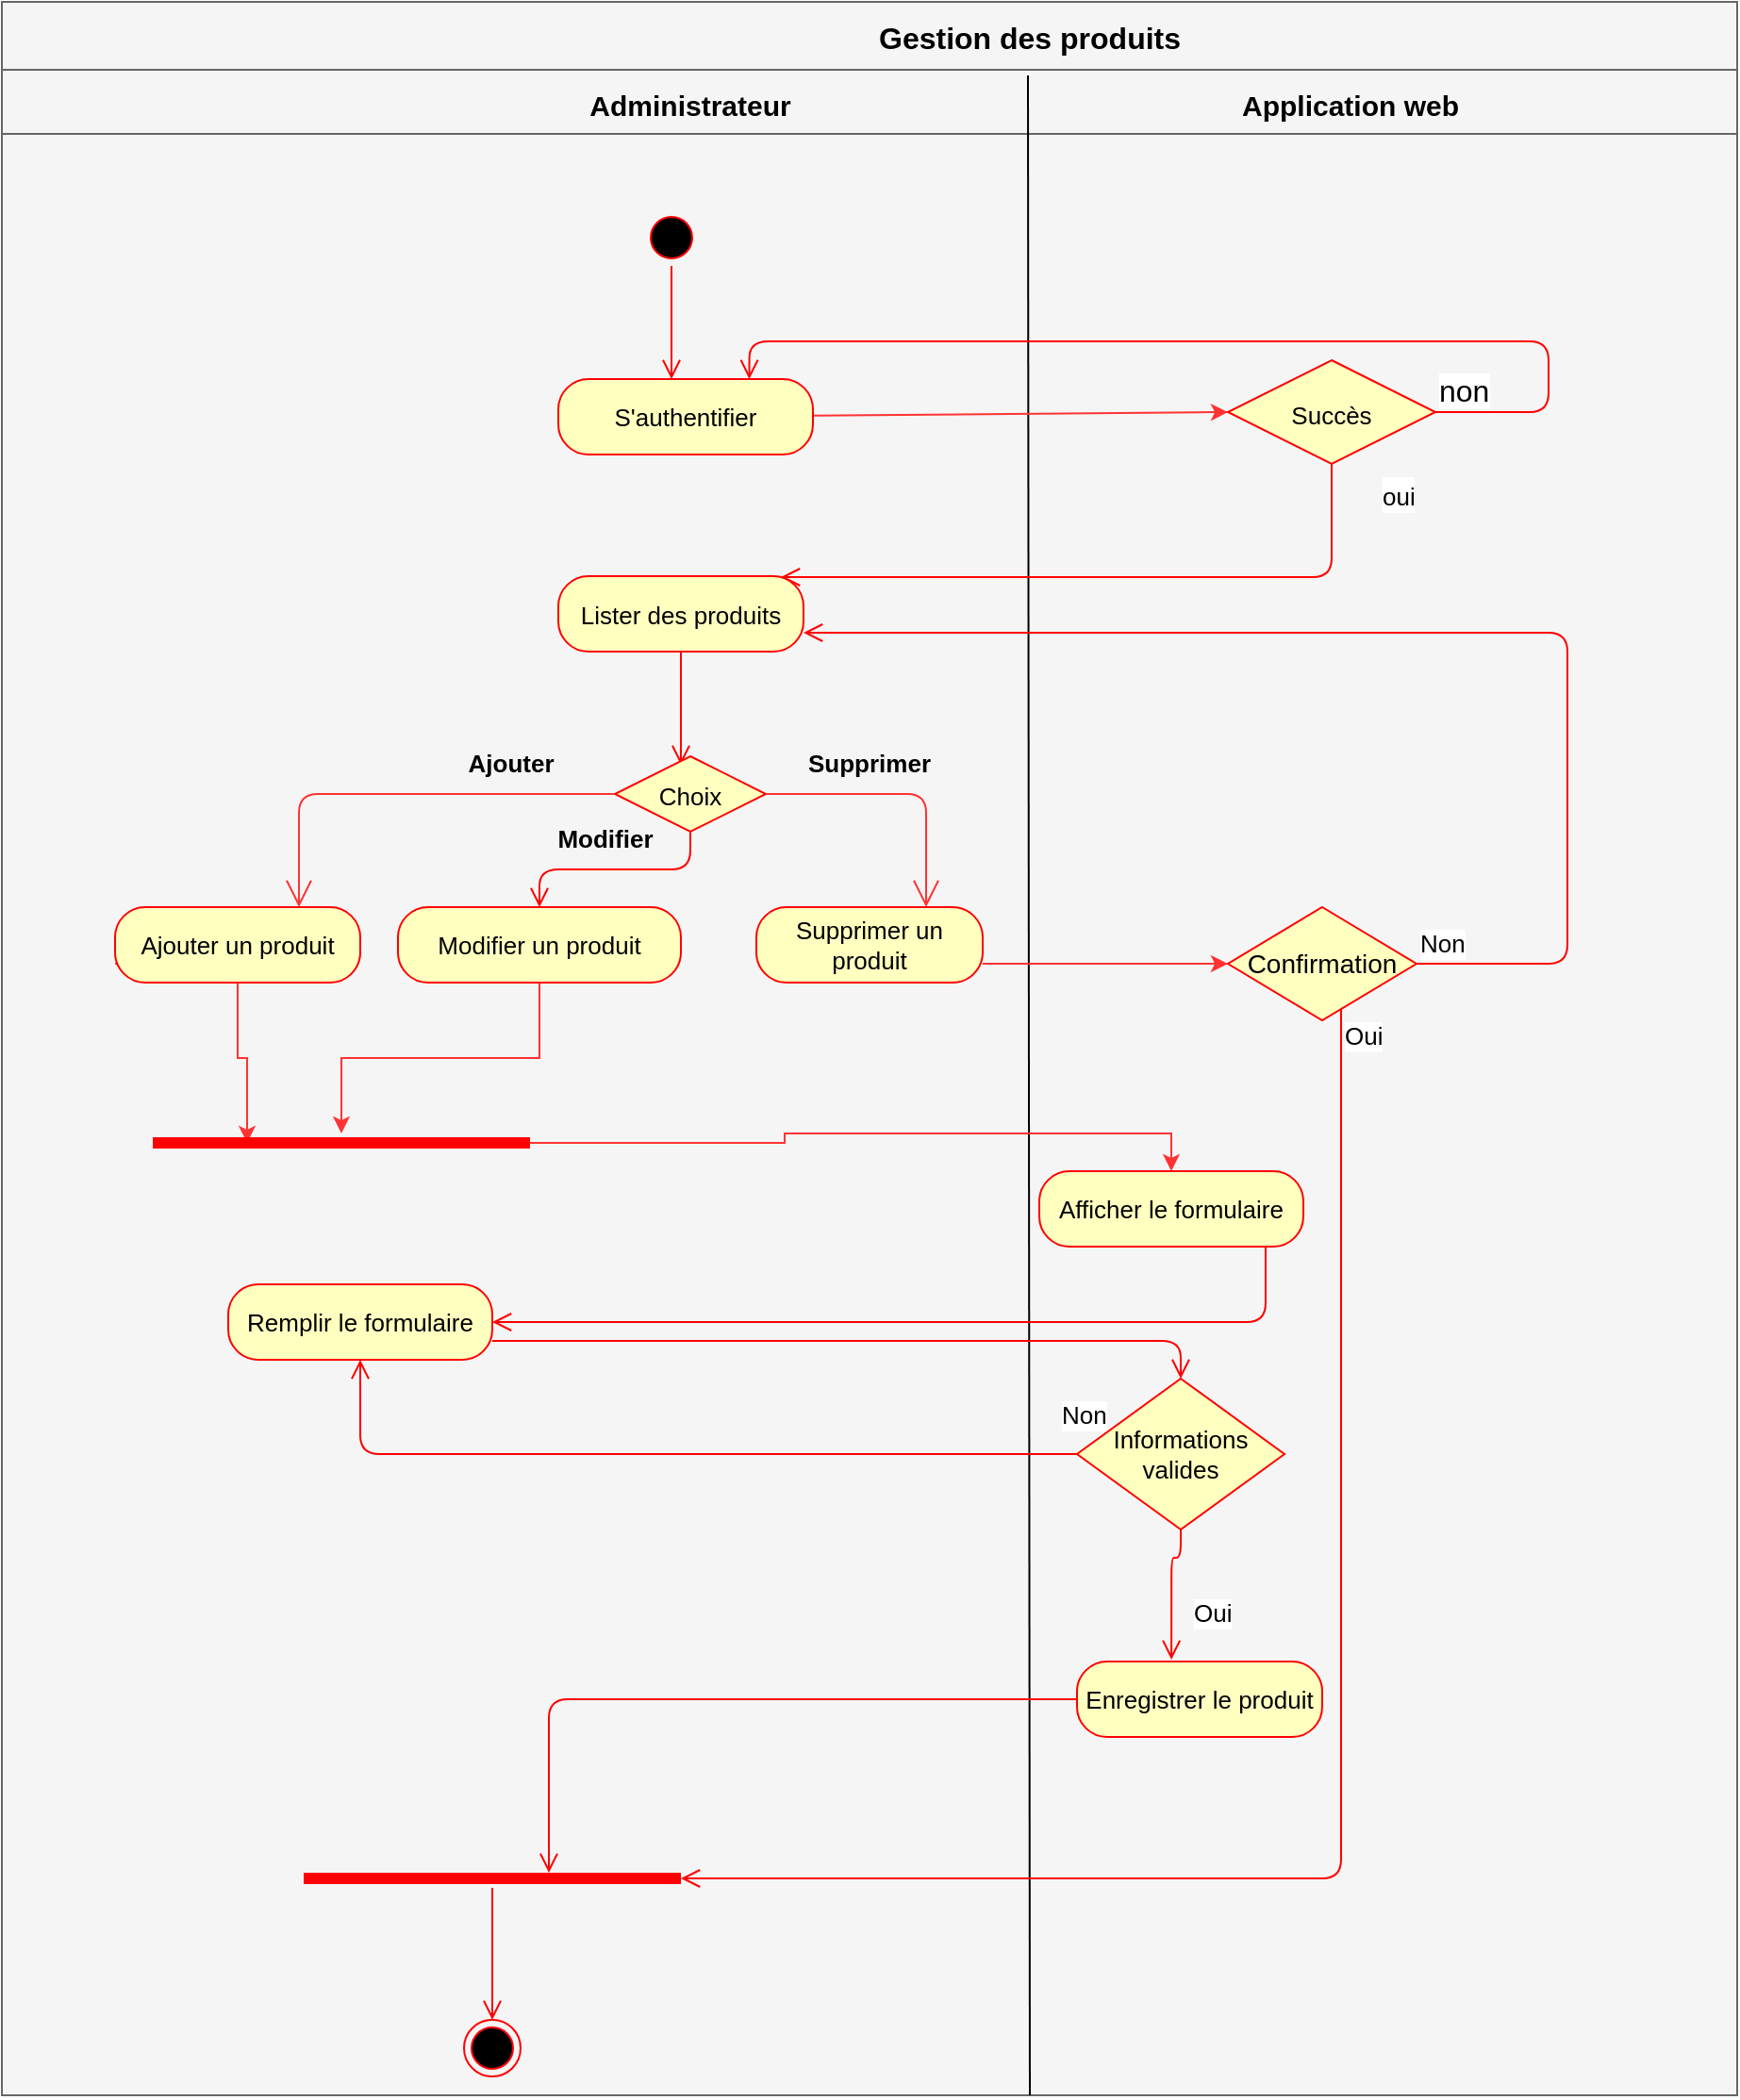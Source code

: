 <mxfile version="13.9.9" type="device"><diagram id="dVyytI1pU0LMVfpDe34l" name="Page-1"><mxGraphModel dx="1679" dy="486" grid="1" gridSize="10" guides="1" tooltips="1" connect="1" arrows="1" fold="1" page="1" pageScale="1" pageWidth="827" pageHeight="1169" math="0" shadow="0"><root><mxCell id="0"/><mxCell id="1" parent="0"/><mxCell id="2BmAlUDzaHL2ok4-7xah-40" value="" style="text;align=center;fontStyle=1;verticalAlign=middle;spacingLeft=3;spacingRight=3;strokeColor=#666666;rotatable=0;points=[[0,0.5],[1,0.5]];portConstraint=eastwest;fillColor=#f5f5f5;fontColor=#333333;fontSize=13;" vertex="1" parent="1"><mxGeometry x="-200" y="280" width="920" height="36" as="geometry"/></mxCell><mxCell id="2BmAlUDzaHL2ok4-7xah-41" value="" style="text;align=center;fontStyle=1;verticalAlign=middle;spacingLeft=3;spacingRight=3;strokeColor=#666666;rotatable=0;points=[[0,0.5],[1,0.5]];portConstraint=eastwest;fillColor=#f5f5f5;fontColor=#333333;" vertex="1" parent="1"><mxGeometry x="-200" y="316" width="920" height="36" as="geometry"/></mxCell><mxCell id="2BmAlUDzaHL2ok4-7xah-42" value="" style="text;align=center;fontStyle=1;verticalAlign=middle;spacingLeft=3;spacingRight=3;strokeColor=#666666;rotatable=0;points=[[0,0.5],[1,0.5]];portConstraint=eastwest;fillColor=#f5f5f5;fontColor=#333333;" vertex="1" parent="1"><mxGeometry x="-200" y="350" width="920" height="1040" as="geometry"/></mxCell><mxCell id="2BmAlUDzaHL2ok4-7xah-43" value="" style="endArrow=none;html=1;" edge="1" parent="1"><mxGeometry relative="1" as="geometry"><mxPoint x="344" y="319" as="sourcePoint"/><mxPoint x="345" y="1390" as="targetPoint"/></mxGeometry></mxCell><mxCell id="2BmAlUDzaHL2ok4-7xah-46" value="Administrateur" style="text;align=center;fontStyle=1;verticalAlign=middle;spacingLeft=3;spacingRight=3;strokeColor=none;rotatable=0;points=[[0,0.5],[1,0.5]];portConstraint=eastwest;fontSize=15;" vertex="1" parent="1"><mxGeometry x="100" y="321" width="130" height="26" as="geometry"/></mxCell><mxCell id="2BmAlUDzaHL2ok4-7xah-47" value="Application web" style="text;align=center;fontStyle=1;verticalAlign=middle;spacingLeft=3;spacingRight=3;strokeColor=none;rotatable=0;points=[[0,0.5],[1,0.5]];portConstraint=eastwest;fontSize=15;" vertex="1" parent="1"><mxGeometry x="450" y="321" width="130" height="26" as="geometry"/></mxCell><mxCell id="2BmAlUDzaHL2ok4-7xah-48" value="" style="ellipse;html=1;shape=startState;fillColor=#000000;strokeColor=#ff0000;fontSize=15;" vertex="1" parent="1"><mxGeometry x="140" y="390" width="30" height="30" as="geometry"/></mxCell><mxCell id="2BmAlUDzaHL2ok4-7xah-49" value="" style="edgeStyle=orthogonalEdgeStyle;html=1;verticalAlign=bottom;endArrow=open;endSize=8;strokeColor=#ff0000;fontSize=15;" edge="1" source="2BmAlUDzaHL2ok4-7xah-48" parent="1"><mxGeometry relative="1" as="geometry"><mxPoint x="155" y="480" as="targetPoint"/></mxGeometry></mxCell><mxCell id="2BmAlUDzaHL2ok4-7xah-58" style="edgeStyle=none;rounded=0;orthogonalLoop=1;jettySize=auto;html=1;entryX=0;entryY=0.5;entryDx=0;entryDy=0;fontSize=16;strokeColor=#FF3333;" edge="1" parent="1" source="2BmAlUDzaHL2ok4-7xah-50" target="2BmAlUDzaHL2ok4-7xah-54"><mxGeometry relative="1" as="geometry"/></mxCell><mxCell id="2BmAlUDzaHL2ok4-7xah-50" value="&lt;font style=&quot;font-size: 13px&quot;&gt;S'authentifier&lt;/font&gt;" style="rounded=1;whiteSpace=wrap;html=1;arcSize=40;fontColor=#000000;fillColor=#ffffc0;strokeColor=#ff0000;" vertex="1" parent="1"><mxGeometry x="95" y="480" width="135" height="40" as="geometry"/></mxCell><mxCell id="2BmAlUDzaHL2ok4-7xah-53" value="Gestion des produits" style="text;align=center;fontStyle=1;verticalAlign=middle;spacingLeft=3;spacingRight=3;strokeColor=none;rotatable=0;points=[[0,0.5],[1,0.5]];portConstraint=eastwest;fontSize=16;" vertex="1" parent="1"><mxGeometry x="240" y="285" width="210" height="26" as="geometry"/></mxCell><mxCell id="2BmAlUDzaHL2ok4-7xah-54" value="&lt;font style=&quot;font-size: 13px&quot;&gt;Succès&lt;/font&gt;" style="rhombus;whiteSpace=wrap;html=1;fillColor=#ffffc0;strokeColor=#ff0000;fontSize=16;" vertex="1" parent="1"><mxGeometry x="450" y="470" width="110" height="55" as="geometry"/></mxCell><mxCell id="2BmAlUDzaHL2ok4-7xah-55" value="non" style="edgeStyle=orthogonalEdgeStyle;html=1;align=left;verticalAlign=bottom;endArrow=open;endSize=8;strokeColor=#ff0000;fontSize=16;entryX=0.75;entryY=0;entryDx=0;entryDy=0;" edge="1" source="2BmAlUDzaHL2ok4-7xah-54" parent="1" target="2BmAlUDzaHL2ok4-7xah-50"><mxGeometry x="-1" relative="1" as="geometry"><mxPoint x="660" y="505" as="targetPoint"/><Array as="points"><mxPoint x="620" y="498"/><mxPoint x="620" y="460"/><mxPoint x="196" y="460"/></Array></mxGeometry></mxCell><mxCell id="2BmAlUDzaHL2ok4-7xah-56" value="&lt;font style=&quot;font-size: 13px&quot;&gt;oui&lt;/font&gt;" style="edgeStyle=orthogonalEdgeStyle;html=1;align=left;verticalAlign=top;endArrow=open;endSize=8;strokeColor=#ff0000;fontSize=16;entryX=0.908;entryY=-0.012;entryDx=0;entryDy=0;entryPerimeter=0;" edge="1" source="2BmAlUDzaHL2ok4-7xah-54" parent="1" target="2BmAlUDzaHL2ok4-7xah-59"><mxGeometry x="-1" y="25" relative="1" as="geometry"><mxPoint x="520" y="585" as="targetPoint"/><Array as="points"><mxPoint x="505" y="585"/></Array><mxPoint as="offset"/></mxGeometry></mxCell><mxCell id="2BmAlUDzaHL2ok4-7xah-59" value="&lt;font style=&quot;font-size: 13px&quot;&gt;Lister des produits&lt;/font&gt;" style="rounded=1;whiteSpace=wrap;html=1;arcSize=40;fontColor=#000000;fillColor=#ffffc0;strokeColor=#ff0000;" vertex="1" parent="1"><mxGeometry x="95" y="584.5" width="130" height="40" as="geometry"/></mxCell><mxCell id="2BmAlUDzaHL2ok4-7xah-60" value="" style="edgeStyle=orthogonalEdgeStyle;html=1;verticalAlign=bottom;endArrow=open;endSize=8;strokeColor=#ff0000;fontSize=16;" edge="1" source="2BmAlUDzaHL2ok4-7xah-59" parent="1"><mxGeometry relative="1" as="geometry"><mxPoint x="160" y="684.5" as="targetPoint"/></mxGeometry></mxCell><mxCell id="2BmAlUDzaHL2ok4-7xah-65" value="&lt;font style=&quot;font-size: 13px&quot;&gt;Choix&lt;/font&gt;" style="rhombus;whiteSpace=wrap;html=1;fillColor=#ffffc0;strokeColor=#ff0000;fontSize=16;" vertex="1" parent="1"><mxGeometry x="125" y="680" width="80" height="40" as="geometry"/></mxCell><mxCell id="2BmAlUDzaHL2ok4-7xah-66" value="" style="edgeStyle=orthogonalEdgeStyle;html=1;align=left;verticalAlign=bottom;endArrow=open;endSize=8;strokeColor=#ff0000;fontSize=16;entryX=0.5;entryY=0;entryDx=0;entryDy=0;" edge="1" source="2BmAlUDzaHL2ok4-7xah-65" parent="1" target="2BmAlUDzaHL2ok4-7xah-70"><mxGeometry x="-1" relative="1" as="geometry"><mxPoint x="430" y="570" as="targetPoint"/></mxGeometry></mxCell><mxCell id="2BmAlUDzaHL2ok4-7xah-85" style="rounded=0;orthogonalLoop=1;jettySize=auto;html=1;strokeColor=#FF3333;fontSize=13;entryX=0.25;entryY=0.5;entryDx=0;entryDy=0;entryPerimeter=0;edgeStyle=orthogonalEdgeStyle;exitX=0;exitY=0.75;exitDx=0;exitDy=0;" edge="1" parent="1" source="2BmAlUDzaHL2ok4-7xah-68" target="2BmAlUDzaHL2ok4-7xah-83"><mxGeometry relative="1" as="geometry"><mxPoint x="-70" y="890" as="targetPoint"/><Array as="points"><mxPoint x="-75" y="790"/><mxPoint x="-75" y="840"/><mxPoint x="-70" y="840"/></Array></mxGeometry></mxCell><mxCell id="2BmAlUDzaHL2ok4-7xah-68" value="&lt;font style=&quot;font-size: 13px&quot;&gt;Ajouter un produit&lt;/font&gt;" style="rounded=1;whiteSpace=wrap;html=1;arcSize=40;fontColor=#000000;fillColor=#ffffc0;strokeColor=#ff0000;" vertex="1" parent="1"><mxGeometry x="-140" y="760" width="130" height="40" as="geometry"/></mxCell><mxCell id="2BmAlUDzaHL2ok4-7xah-86" style="edgeStyle=orthogonalEdgeStyle;rounded=0;orthogonalLoop=1;jettySize=auto;html=1;strokeColor=#FF3333;fontSize=13;" edge="1" parent="1" source="2BmAlUDzaHL2ok4-7xah-70" target="2BmAlUDzaHL2ok4-7xah-83"><mxGeometry relative="1" as="geometry"/></mxCell><mxCell id="2BmAlUDzaHL2ok4-7xah-70" value="&lt;font style=&quot;font-size: 13px&quot;&gt;Modifier un produit&lt;/font&gt;" style="rounded=1;whiteSpace=wrap;html=1;arcSize=40;fontColor=#000000;fillColor=#ffffc0;strokeColor=#ff0000;" vertex="1" parent="1"><mxGeometry x="10" y="760" width="150" height="40" as="geometry"/></mxCell><mxCell id="2BmAlUDzaHL2ok4-7xah-82" style="edgeStyle=orthogonalEdgeStyle;rounded=0;orthogonalLoop=1;jettySize=auto;html=1;entryX=0;entryY=0.5;entryDx=0;entryDy=0;strokeColor=#FF3333;fontSize=13;" edge="1" parent="1" source="2BmAlUDzaHL2ok4-7xah-71" target="2BmAlUDzaHL2ok4-7xah-79"><mxGeometry relative="1" as="geometry"><Array as="points"><mxPoint x="360" y="790"/><mxPoint x="360" y="790"/></Array></mxGeometry></mxCell><mxCell id="2BmAlUDzaHL2ok4-7xah-71" value="&lt;font style=&quot;font-size: 13px&quot;&gt;Supprimer un produit&lt;/font&gt;" style="rounded=1;whiteSpace=wrap;html=1;arcSize=40;fontColor=#000000;fillColor=#ffffc0;strokeColor=#ff0000;" vertex="1" parent="1"><mxGeometry x="200" y="760" width="120" height="40" as="geometry"/></mxCell><mxCell id="2BmAlUDzaHL2ok4-7xah-72" value="" style="endArrow=open;endFill=1;endSize=12;html=1;strokeColor=#FF3333;fontSize=16;entryX=0.75;entryY=0;entryDx=0;entryDy=0;exitX=0;exitY=0.5;exitDx=0;exitDy=0;edgeStyle=orthogonalEdgeStyle;" edge="1" parent="1" source="2BmAlUDzaHL2ok4-7xah-65" target="2BmAlUDzaHL2ok4-7xah-68"><mxGeometry width="160" relative="1" as="geometry"><mxPoint x="40" y="700" as="sourcePoint"/><mxPoint x="200" y="700" as="targetPoint"/></mxGeometry></mxCell><mxCell id="2BmAlUDzaHL2ok4-7xah-74" value="" style="endArrow=open;endFill=1;endSize=12;html=1;strokeColor=#FF3333;fontSize=16;entryX=0.75;entryY=0;entryDx=0;entryDy=0;exitX=1;exitY=0.5;exitDx=0;exitDy=0;edgeStyle=orthogonalEdgeStyle;" edge="1" parent="1" source="2BmAlUDzaHL2ok4-7xah-65" target="2BmAlUDzaHL2ok4-7xah-71"><mxGeometry width="160" relative="1" as="geometry"><mxPoint x="355" y="740" as="sourcePoint"/><mxPoint x="180" y="800" as="targetPoint"/><Array as="points"><mxPoint x="290" y="700"/></Array></mxGeometry></mxCell><mxCell id="2BmAlUDzaHL2ok4-7xah-75" value="Ajouter" style="text;align=center;fontStyle=1;verticalAlign=middle;spacingLeft=3;spacingRight=3;strokeColor=none;rotatable=0;points=[[0,0.5],[1,0.5]];portConstraint=eastwest;fontSize=13;" vertex="1" parent="1"><mxGeometry x="30" y="670" width="80" height="26" as="geometry"/></mxCell><mxCell id="2BmAlUDzaHL2ok4-7xah-76" value="Modifier" style="text;align=center;fontStyle=1;verticalAlign=middle;spacingLeft=3;spacingRight=3;strokeColor=none;rotatable=0;points=[[0,0.5],[1,0.5]];portConstraint=eastwest;fontSize=13;" vertex="1" parent="1"><mxGeometry x="80" y="710" width="80" height="26" as="geometry"/></mxCell><mxCell id="2BmAlUDzaHL2ok4-7xah-77" value="Supprimer" style="text;align=center;fontStyle=1;verticalAlign=middle;spacingLeft=3;spacingRight=3;strokeColor=none;rotatable=0;points=[[0,0.5],[1,0.5]];portConstraint=eastwest;fontSize=13;" vertex="1" parent="1"><mxGeometry x="220" y="670" width="80" height="26" as="geometry"/></mxCell><mxCell id="2BmAlUDzaHL2ok4-7xah-79" value="&lt;font style=&quot;font-size: 14px&quot;&gt;Confirmation&lt;/font&gt;" style="rhombus;whiteSpace=wrap;html=1;fillColor=#ffffc0;strokeColor=#ff0000;fontSize=13;" vertex="1" parent="1"><mxGeometry x="450" y="760" width="100" height="60" as="geometry"/></mxCell><mxCell id="2BmAlUDzaHL2ok4-7xah-80" value="Non" style="edgeStyle=orthogonalEdgeStyle;html=1;align=left;verticalAlign=bottom;endArrow=open;endSize=8;strokeColor=#ff0000;fontSize=13;entryX=1;entryY=0.75;entryDx=0;entryDy=0;" edge="1" source="2BmAlUDzaHL2ok4-7xah-79" parent="1" target="2BmAlUDzaHL2ok4-7xah-59"><mxGeometry x="-1" relative="1" as="geometry"><mxPoint x="650" y="790" as="targetPoint"/><Array as="points"><mxPoint x="630" y="790"/><mxPoint x="630" y="615"/></Array></mxGeometry></mxCell><mxCell id="2BmAlUDzaHL2ok4-7xah-81" value="Oui" style="edgeStyle=orthogonalEdgeStyle;html=1;align=left;verticalAlign=top;endArrow=open;endSize=8;strokeColor=#ff0000;fontSize=13;entryX=1;entryY=0.5;entryDx=0;entryDy=0;entryPerimeter=0;" edge="1" source="2BmAlUDzaHL2ok4-7xah-79" parent="1" target="2BmAlUDzaHL2ok4-7xah-101"><mxGeometry x="-1" relative="1" as="geometry"><mxPoint x="510" y="870" as="targetPoint"/><Array as="points"><mxPoint x="510" y="1275"/></Array></mxGeometry></mxCell><mxCell id="2BmAlUDzaHL2ok4-7xah-89" style="edgeStyle=orthogonalEdgeStyle;rounded=0;orthogonalLoop=1;jettySize=auto;html=1;strokeColor=#FF3333;fontSize=13;" edge="1" parent="1" source="2BmAlUDzaHL2ok4-7xah-83" target="2BmAlUDzaHL2ok4-7xah-87"><mxGeometry relative="1" as="geometry"/></mxCell><mxCell id="2BmAlUDzaHL2ok4-7xah-83" value="" style="shape=line;html=1;strokeWidth=6;strokeColor=#ff0000;fontSize=13;" vertex="1" parent="1"><mxGeometry x="-120" y="880" width="200" height="10" as="geometry"/></mxCell><mxCell id="2BmAlUDzaHL2ok4-7xah-87" value="&lt;font style=&quot;font-size: 13px&quot;&gt;Afficher le formulaire&lt;/font&gt;" style="rounded=1;whiteSpace=wrap;html=1;arcSize=40;fontColor=#000000;fillColor=#ffffc0;strokeColor=#ff0000;" vertex="1" parent="1"><mxGeometry x="350" y="900" width="140" height="40" as="geometry"/></mxCell><mxCell id="2BmAlUDzaHL2ok4-7xah-88" value="" style="edgeStyle=orthogonalEdgeStyle;html=1;verticalAlign=bottom;endArrow=open;endSize=8;strokeColor=#ff0000;fontSize=13;entryX=1;entryY=0.5;entryDx=0;entryDy=0;" edge="1" source="2BmAlUDzaHL2ok4-7xah-87" parent="1" target="2BmAlUDzaHL2ok4-7xah-91"><mxGeometry relative="1" as="geometry"><mxPoint x="440" y="990" as="targetPoint"/><Array as="points"><mxPoint x="470" y="980"/></Array></mxGeometry></mxCell><mxCell id="2BmAlUDzaHL2ok4-7xah-91" value="&lt;font style=&quot;font-size: 13px&quot;&gt;Remplir le formulaire&lt;/font&gt;" style="rounded=1;whiteSpace=wrap;html=1;arcSize=40;fontColor=#000000;fillColor=#ffffc0;strokeColor=#ff0000;" vertex="1" parent="1"><mxGeometry x="-80" y="960" width="140" height="40" as="geometry"/></mxCell><mxCell id="2BmAlUDzaHL2ok4-7xah-95" value="Informations valides" style="rhombus;whiteSpace=wrap;html=1;fillColor=#ffffc0;strokeColor=#ff0000;fontSize=13;" vertex="1" parent="1"><mxGeometry x="370" y="1010" width="110" height="80" as="geometry"/></mxCell><mxCell id="2BmAlUDzaHL2ok4-7xah-96" value="Non" style="edgeStyle=orthogonalEdgeStyle;html=1;align=left;verticalAlign=bottom;endArrow=open;endSize=8;strokeColor=#ff0000;fontSize=13;" edge="1" source="2BmAlUDzaHL2ok4-7xah-95" parent="1" target="2BmAlUDzaHL2ok4-7xah-91"><mxGeometry x="-0.954" y="-10" relative="1" as="geometry"><mxPoint x="580" y="1040" as="targetPoint"/><mxPoint as="offset"/></mxGeometry></mxCell><mxCell id="2BmAlUDzaHL2ok4-7xah-97" value="Oui" style="edgeStyle=orthogonalEdgeStyle;html=1;align=left;verticalAlign=top;endArrow=open;endSize=8;strokeColor=#ff0000;fontSize=13;entryX=0.385;entryY=-0.025;entryDx=0;entryDy=0;entryPerimeter=0;" edge="1" source="2BmAlUDzaHL2ok4-7xah-95" parent="1" target="2BmAlUDzaHL2ok4-7xah-99"><mxGeometry x="0.333" y="18" relative="1" as="geometry"><mxPoint x="440" y="1120" as="targetPoint"/><Array as="points"><mxPoint x="425" y="1105"/><mxPoint x="420" y="1105"/></Array><mxPoint x="-8" y="-15" as="offset"/></mxGeometry></mxCell><mxCell id="2BmAlUDzaHL2ok4-7xah-98" value="" style="edgeStyle=orthogonalEdgeStyle;html=1;verticalAlign=bottom;endArrow=open;endSize=8;strokeColor=#ff0000;fontSize=13;" edge="1" parent="1" source="2BmAlUDzaHL2ok4-7xah-91" target="2BmAlUDzaHL2ok4-7xah-95"><mxGeometry relative="1" as="geometry"><mxPoint x="70" y="990" as="targetPoint"/><mxPoint x="480" y="940" as="sourcePoint"/><Array as="points"><mxPoint x="425" y="990"/></Array></mxGeometry></mxCell><mxCell id="2BmAlUDzaHL2ok4-7xah-99" value="&lt;font style=&quot;font-size: 13px&quot;&gt;Enregistrer le produit&lt;/font&gt;" style="rounded=1;whiteSpace=wrap;html=1;arcSize=40;fontColor=#000000;fillColor=#ffffc0;strokeColor=#ff0000;" vertex="1" parent="1"><mxGeometry x="370" y="1160" width="130" height="40" as="geometry"/></mxCell><mxCell id="2BmAlUDzaHL2ok4-7xah-100" value="" style="edgeStyle=orthogonalEdgeStyle;html=1;verticalAlign=bottom;endArrow=open;endSize=8;strokeColor=#ff0000;fontSize=13;entryX=0.65;entryY=0.2;entryDx=0;entryDy=0;entryPerimeter=0;" edge="1" source="2BmAlUDzaHL2ok4-7xah-99" parent="1" target="2BmAlUDzaHL2ok4-7xah-101"><mxGeometry relative="1" as="geometry"><mxPoint x="-10" y="1200" as="targetPoint"/></mxGeometry></mxCell><mxCell id="2BmAlUDzaHL2ok4-7xah-101" value="" style="shape=line;html=1;strokeWidth=6;strokeColor=#ff0000;fontSize=13;" vertex="1" parent="1"><mxGeometry x="-40" y="1270" width="200" height="10" as="geometry"/></mxCell><mxCell id="2BmAlUDzaHL2ok4-7xah-102" value="" style="edgeStyle=orthogonalEdgeStyle;html=1;verticalAlign=bottom;endArrow=open;endSize=8;strokeColor=#ff0000;fontSize=13;" edge="1" source="2BmAlUDzaHL2ok4-7xah-101" parent="1"><mxGeometry relative="1" as="geometry"><mxPoint x="60" y="1350" as="targetPoint"/></mxGeometry></mxCell><mxCell id="2BmAlUDzaHL2ok4-7xah-103" value="" style="ellipse;html=1;shape=endState;fillColor=#000000;strokeColor=#ff0000;rounded=0;fontSize=13;" vertex="1" parent="1"><mxGeometry x="45" y="1350" width="30" height="30" as="geometry"/></mxCell></root></mxGraphModel></diagram></mxfile>